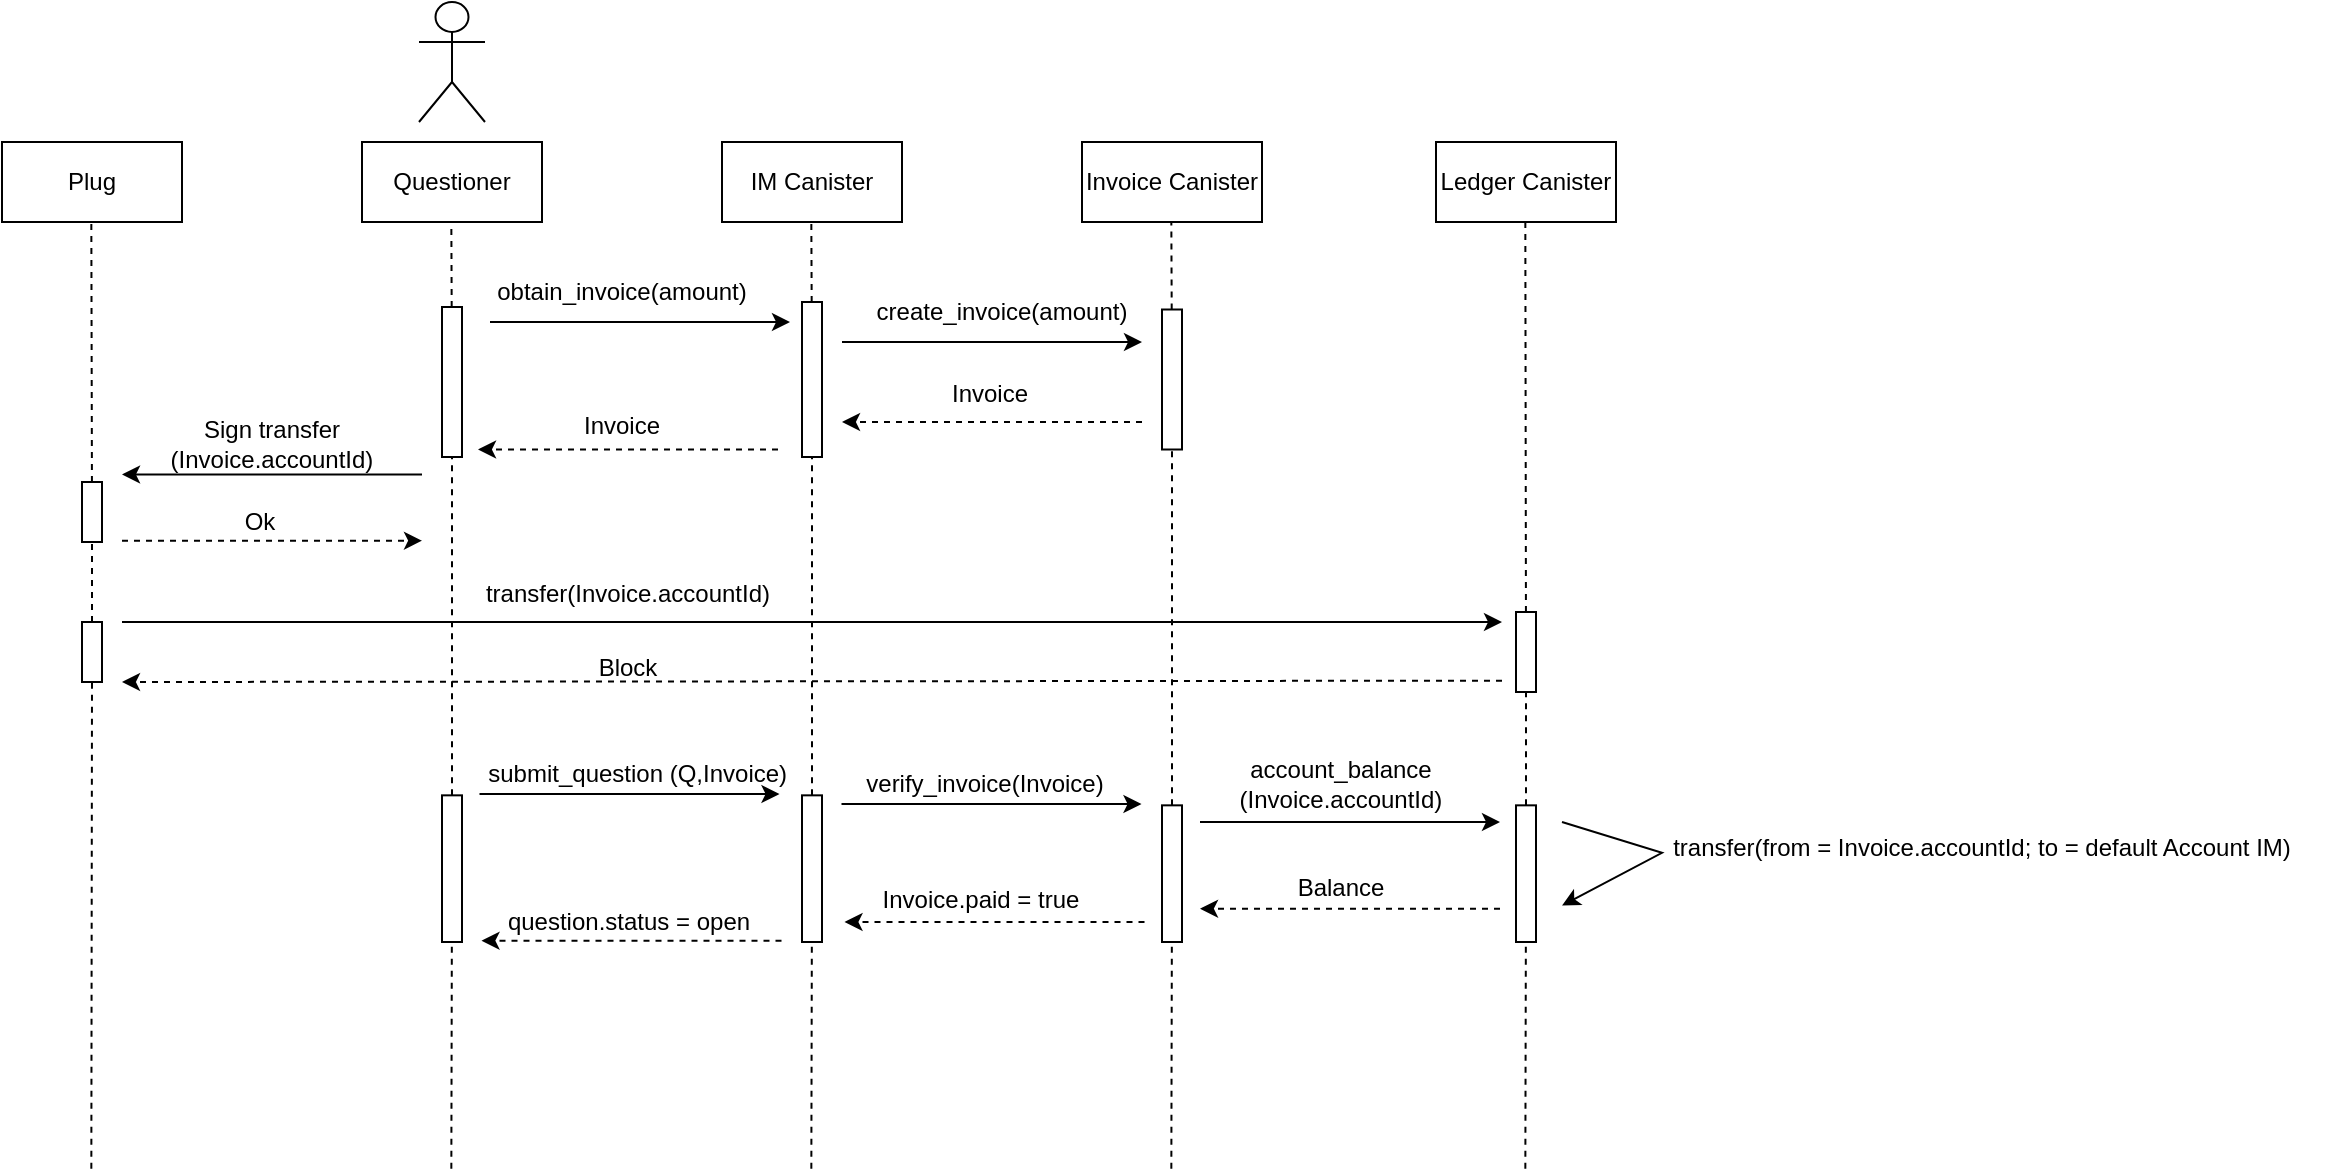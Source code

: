 <mxfile version="18.0.2" type="device"><diagram id="pZ7Kz3zQKbZ_ldMsP6Cn" name="Page-1"><mxGraphModel dx="1186" dy="513" grid="1" gridSize="10" guides="1" tooltips="1" connect="1" arrows="1" fold="1" page="1" pageScale="1" pageWidth="827" pageHeight="1169" math="0" shadow="0"><root><mxCell id="0"/><mxCell id="1" parent="0"/><mxCell id="-MuaFyWVwf4j4f7DqNL1-1" value="Questioner" style="rounded=0;whiteSpace=wrap;html=1;" parent="1" vertex="1"><mxGeometry x="200" y="270" width="90" height="40" as="geometry"/></mxCell><mxCell id="-MuaFyWVwf4j4f7DqNL1-2" value="IM Canister" style="rounded=0;whiteSpace=wrap;html=1;" parent="1" vertex="1"><mxGeometry x="380" y="270" width="90" height="40" as="geometry"/></mxCell><mxCell id="-MuaFyWVwf4j4f7DqNL1-3" value="Plug" style="rounded=0;whiteSpace=wrap;html=1;" parent="1" vertex="1"><mxGeometry x="20" y="270" width="90" height="40" as="geometry"/></mxCell><mxCell id="-MuaFyWVwf4j4f7DqNL1-4" value="Invoice Canister" style="rounded=0;whiteSpace=wrap;html=1;" parent="1" vertex="1"><mxGeometry x="560" y="270" width="90" height="40" as="geometry"/></mxCell><mxCell id="-MuaFyWVwf4j4f7DqNL1-5" value="Ledger Canister" style="rounded=0;whiteSpace=wrap;html=1;" parent="1" vertex="1"><mxGeometry x="737" y="270" width="90" height="40" as="geometry"/></mxCell><mxCell id="-MuaFyWVwf4j4f7DqNL1-11" value="" style="endArrow=none;dashed=1;html=1;rounded=0;startArrow=none;" parent="1" source="-MuaFyWVwf4j4f7DqNL1-40" edge="1"><mxGeometry width="50" height="50" relative="1" as="geometry"><mxPoint x="64.67" y="783.333" as="sourcePoint"/><mxPoint x="64.67" y="310" as="targetPoint"/></mxGeometry></mxCell><mxCell id="-MuaFyWVwf4j4f7DqNL1-12" value="" style="endArrow=none;dashed=1;html=1;rounded=0;startArrow=none;" parent="1" source="-MuaFyWVwf4j4f7DqNL1-21" edge="1"><mxGeometry width="50" height="50" relative="1" as="geometry"><mxPoint x="424.67" y="783.333" as="sourcePoint"/><mxPoint x="424.67" y="310" as="targetPoint"/></mxGeometry></mxCell><mxCell id="-MuaFyWVwf4j4f7DqNL1-13" value="" style="endArrow=none;dashed=1;html=1;rounded=0;startArrow=none;" parent="1" source="-MuaFyWVwf4j4f7DqNL1-36" edge="1"><mxGeometry width="50" height="50" relative="1" as="geometry"><mxPoint x="244.67" y="783.333" as="sourcePoint"/><mxPoint x="244.67" y="310" as="targetPoint"/></mxGeometry></mxCell><mxCell id="-MuaFyWVwf4j4f7DqNL1-14" value="" style="endArrow=none;dashed=1;html=1;rounded=0;startArrow=none;" parent="1" source="-MuaFyWVwf4j4f7DqNL1-25" edge="1"><mxGeometry width="50" height="50" relative="1" as="geometry"><mxPoint x="604.67" y="783.333" as="sourcePoint"/><mxPoint x="604.67" y="310" as="targetPoint"/></mxGeometry></mxCell><mxCell id="-MuaFyWVwf4j4f7DqNL1-15" value="" style="endArrow=none;dashed=1;html=1;rounded=0;startArrow=none;" parent="1" source="-MuaFyWVwf4j4f7DqNL1-29" edge="1"><mxGeometry width="50" height="50" relative="1" as="geometry"><mxPoint x="781.67" y="783.333" as="sourcePoint"/><mxPoint x="781.67" y="310" as="targetPoint"/></mxGeometry></mxCell><mxCell id="-MuaFyWVwf4j4f7DqNL1-18" value="&lt;font style=&quot;font-size: 12px;&quot;&gt;obtain_invoice(amount)&lt;/font&gt;" style="text;html=1;strokeColor=none;fillColor=none;align=center;verticalAlign=middle;whiteSpace=wrap;rounded=0;" parent="1" vertex="1"><mxGeometry x="310" y="340" width="40" height="10" as="geometry"/></mxCell><mxCell id="-MuaFyWVwf4j4f7DqNL1-21" value="" style="rounded=0;whiteSpace=wrap;html=1;fontSize=12;" parent="1" vertex="1"><mxGeometry x="420" y="350" width="10" height="77.5" as="geometry"/></mxCell><mxCell id="-MuaFyWVwf4j4f7DqNL1-22" value="" style="endArrow=none;dashed=1;html=1;rounded=0;startArrow=none;" parent="1" source="-MuaFyWVwf4j4f7DqNL1-72" target="-MuaFyWVwf4j4f7DqNL1-21" edge="1"><mxGeometry width="50" height="50" relative="1" as="geometry"><mxPoint x="424.67" y="783.333" as="sourcePoint"/><mxPoint x="424.67" y="310" as="targetPoint"/></mxGeometry></mxCell><mxCell id="-MuaFyWVwf4j4f7DqNL1-23" value="" style="endArrow=classic;html=1;rounded=0;" parent="1" edge="1"><mxGeometry width="50" height="50" relative="1" as="geometry"><mxPoint x="440" y="370" as="sourcePoint"/><mxPoint x="590" y="370" as="targetPoint"/></mxGeometry></mxCell><mxCell id="-MuaFyWVwf4j4f7DqNL1-24" value="" style="endArrow=classic;html=1;rounded=0;" parent="1" edge="1"><mxGeometry width="50" height="50" relative="1" as="geometry"><mxPoint x="264" y="360" as="sourcePoint"/><mxPoint x="414" y="360" as="targetPoint"/></mxGeometry></mxCell><mxCell id="-MuaFyWVwf4j4f7DqNL1-25" value="" style="rounded=0;whiteSpace=wrap;html=1;fontSize=12;" parent="1" vertex="1"><mxGeometry x="600" y="353.75" width="10" height="70" as="geometry"/></mxCell><mxCell id="-MuaFyWVwf4j4f7DqNL1-26" value="" style="endArrow=none;dashed=1;html=1;rounded=0;startArrow=none;" parent="1" source="-MuaFyWVwf4j4f7DqNL1-74" target="-MuaFyWVwf4j4f7DqNL1-25" edge="1"><mxGeometry width="50" height="50" relative="1" as="geometry"><mxPoint x="604.67" y="783.333" as="sourcePoint"/><mxPoint x="604.67" y="310" as="targetPoint"/></mxGeometry></mxCell><mxCell id="-MuaFyWVwf4j4f7DqNL1-27" value="&lt;font style=&quot;font-size: 12px;&quot;&gt;create_invoice(amount)&lt;/font&gt;" style="text;html=1;strokeColor=none;fillColor=none;align=center;verticalAlign=middle;whiteSpace=wrap;rounded=0;" parent="1" vertex="1"><mxGeometry x="500" y="350" width="40" height="10" as="geometry"/></mxCell><mxCell id="-MuaFyWVwf4j4f7DqNL1-29" value="" style="rounded=0;whiteSpace=wrap;html=1;fontSize=12;" parent="1" vertex="1"><mxGeometry x="777" y="505" width="10" height="40" as="geometry"/></mxCell><mxCell id="-MuaFyWVwf4j4f7DqNL1-30" value="" style="endArrow=none;dashed=1;html=1;rounded=0;startArrow=none;" parent="1" source="-MuaFyWVwf4j4f7DqNL1-77" target="-MuaFyWVwf4j4f7DqNL1-29" edge="1"><mxGeometry width="50" height="50" relative="1" as="geometry"><mxPoint x="781.67" y="783.333" as="sourcePoint"/><mxPoint x="781.67" y="310" as="targetPoint"/></mxGeometry></mxCell><mxCell id="-MuaFyWVwf4j4f7DqNL1-31" value="" style="endArrow=classic;html=1;rounded=0;dashed=1;" parent="1" edge="1"><mxGeometry width="50" height="50" relative="1" as="geometry"><mxPoint x="590" y="410" as="sourcePoint"/><mxPoint x="440" y="410" as="targetPoint"/></mxGeometry></mxCell><mxCell id="-MuaFyWVwf4j4f7DqNL1-32" value="&lt;font style=&quot;font-size: 12px;&quot;&gt;Invoice&lt;/font&gt;" style="text;html=1;strokeColor=none;fillColor=none;align=center;verticalAlign=middle;whiteSpace=wrap;rounded=0;" parent="1" vertex="1"><mxGeometry x="494" y="391" width="40" height="10" as="geometry"/></mxCell><mxCell id="-MuaFyWVwf4j4f7DqNL1-33" value="&lt;font style=&quot;font-size: 12px;&quot;&gt;Invoice&lt;/font&gt;" style="text;html=1;strokeColor=none;fillColor=none;align=center;verticalAlign=middle;whiteSpace=wrap;rounded=0;" parent="1" vertex="1"><mxGeometry x="310" y="407" width="40" height="10" as="geometry"/></mxCell><mxCell id="-MuaFyWVwf4j4f7DqNL1-34" value="" style="endArrow=classic;html=1;rounded=0;dashed=1;" parent="1" edge="1"><mxGeometry width="50" height="50" relative="1" as="geometry"><mxPoint x="408" y="423.75" as="sourcePoint"/><mxPoint x="258" y="423.75" as="targetPoint"/></mxGeometry></mxCell><mxCell id="-MuaFyWVwf4j4f7DqNL1-36" value="" style="rounded=0;whiteSpace=wrap;html=1;fontSize=12;" parent="1" vertex="1"><mxGeometry x="240" y="352.5" width="10" height="75" as="geometry"/></mxCell><mxCell id="-MuaFyWVwf4j4f7DqNL1-41" value="" style="endArrow=classic;html=1;rounded=0;" parent="1" edge="1"><mxGeometry width="50" height="50" relative="1" as="geometry"><mxPoint x="230" y="436.25" as="sourcePoint"/><mxPoint x="80" y="436.25" as="targetPoint"/></mxGeometry></mxCell><mxCell id="-MuaFyWVwf4j4f7DqNL1-40" value="" style="rounded=0;whiteSpace=wrap;html=1;fontSize=12;" parent="1" vertex="1"><mxGeometry x="60" y="440" width="10" height="30" as="geometry"/></mxCell><mxCell id="-MuaFyWVwf4j4f7DqNL1-43" value="" style="endArrow=none;dashed=1;html=1;rounded=0;startArrow=none;" parent="1" source="-MuaFyWVwf4j4f7DqNL1-57" target="-MuaFyWVwf4j4f7DqNL1-40" edge="1"><mxGeometry width="50" height="50" relative="1" as="geometry"><mxPoint x="64.67" y="783.333" as="sourcePoint"/><mxPoint x="64.67" y="310" as="targetPoint"/></mxGeometry></mxCell><mxCell id="-MuaFyWVwf4j4f7DqNL1-45" value="&lt;font style=&quot;font-size: 12px;&quot;&gt;Sign transfer (Invoice.accountId)&lt;/font&gt;" style="text;html=1;strokeColor=none;fillColor=none;align=center;verticalAlign=middle;whiteSpace=wrap;rounded=0;" parent="1" vertex="1"><mxGeometry x="95" y="415.5" width="120" height="10" as="geometry"/></mxCell><mxCell id="-MuaFyWVwf4j4f7DqNL1-47" value="" style="endArrow=classic;html=1;rounded=0;" parent="1" edge="1"><mxGeometry width="50" height="50" relative="1" as="geometry"><mxPoint x="80" y="510" as="sourcePoint"/><mxPoint x="770" y="510" as="targetPoint"/></mxGeometry></mxCell><mxCell id="-MuaFyWVwf4j4f7DqNL1-49" value="" style="endArrow=none;dashed=1;html=1;rounded=0;startArrow=none;" parent="1" source="-MuaFyWVwf4j4f7DqNL1-67" target="-MuaFyWVwf4j4f7DqNL1-36" edge="1"><mxGeometry width="50" height="50" relative="1" as="geometry"><mxPoint x="244.67" y="783.333" as="sourcePoint"/><mxPoint x="245" y="430" as="targetPoint"/></mxGeometry></mxCell><mxCell id="-MuaFyWVwf4j4f7DqNL1-54" value="" style="endArrow=classic;html=1;rounded=0;dashed=1;" parent="1" edge="1"><mxGeometry width="50" height="50" relative="1" as="geometry"><mxPoint x="770" y="539.33" as="sourcePoint"/><mxPoint x="80" y="540" as="targetPoint"/></mxGeometry></mxCell><mxCell id="-MuaFyWVwf4j4f7DqNL1-55" value="" style="endArrow=classic;html=1;rounded=0;dashed=1;" parent="1" edge="1"><mxGeometry width="50" height="50" relative="1" as="geometry"><mxPoint x="80" y="469.33" as="sourcePoint"/><mxPoint x="230" y="469.33" as="targetPoint"/></mxGeometry></mxCell><mxCell id="-MuaFyWVwf4j4f7DqNL1-56" value="&lt;font style=&quot;font-size: 12px;&quot;&gt;Ok&lt;/font&gt;" style="text;html=1;strokeColor=none;fillColor=none;align=center;verticalAlign=middle;whiteSpace=wrap;rounded=0;" parent="1" vertex="1"><mxGeometry x="89" y="454" width="120" height="12" as="geometry"/></mxCell><mxCell id="-MuaFyWVwf4j4f7DqNL1-57" value="" style="rounded=0;whiteSpace=wrap;html=1;fontSize=12;" parent="1" vertex="1"><mxGeometry x="60" y="510" width="10" height="30" as="geometry"/></mxCell><mxCell id="-MuaFyWVwf4j4f7DqNL1-59" value="&lt;font style=&quot;font-size: 12px;&quot;&gt;transfer(Invoice.accountId)&lt;/font&gt;" style="text;html=1;strokeColor=none;fillColor=none;align=center;verticalAlign=middle;whiteSpace=wrap;rounded=0;" parent="1" vertex="1"><mxGeometry x="255" y="488" width="156" height="15" as="geometry"/></mxCell><mxCell id="-MuaFyWVwf4j4f7DqNL1-62" value="&lt;font style=&quot;font-size: 12px;&quot;&gt;Block&lt;/font&gt;" style="text;html=1;strokeColor=none;fillColor=none;align=center;verticalAlign=middle;whiteSpace=wrap;rounded=0;" parent="1" vertex="1"><mxGeometry x="255" y="525" width="156" height="15" as="geometry"/></mxCell><mxCell id="-MuaFyWVwf4j4f7DqNL1-64" value="" style="endArrow=none;dashed=1;html=1;rounded=0;entryX=0.5;entryY=1;entryDx=0;entryDy=0;" parent="1" target="-MuaFyWVwf4j4f7DqNL1-57" edge="1"><mxGeometry width="50" height="50" relative="1" as="geometry"><mxPoint x="64.67" y="783.333" as="sourcePoint"/><mxPoint x="65" y="590" as="targetPoint"/></mxGeometry></mxCell><mxCell id="-MuaFyWVwf4j4f7DqNL1-65" value="" style="endArrow=classic;html=1;rounded=0;" parent="1" edge="1"><mxGeometry width="50" height="50" relative="1" as="geometry"><mxPoint x="258.75" y="596" as="sourcePoint"/><mxPoint x="408.75" y="596" as="targetPoint"/></mxGeometry></mxCell><mxCell id="-MuaFyWVwf4j4f7DqNL1-67" value="" style="rounded=0;whiteSpace=wrap;html=1;fontSize=12;" parent="1" vertex="1"><mxGeometry x="240" y="596.67" width="10" height="73.33" as="geometry"/></mxCell><mxCell id="-MuaFyWVwf4j4f7DqNL1-68" value="" style="endArrow=none;dashed=1;html=1;rounded=0;" parent="1" target="-MuaFyWVwf4j4f7DqNL1-67" edge="1"><mxGeometry width="50" height="50" relative="1" as="geometry"><mxPoint x="244.67" y="783.333" as="sourcePoint"/><mxPoint x="244.969" y="427.5" as="targetPoint"/></mxGeometry></mxCell><mxCell id="-MuaFyWVwf4j4f7DqNL1-69" value="&lt;font style=&quot;font-size: 12px;&quot;&gt;submit_question (Q,Invoice)&amp;nbsp;&lt;/font&gt;" style="text;html=1;strokeColor=none;fillColor=none;align=center;verticalAlign=middle;whiteSpace=wrap;rounded=0;" parent="1" vertex="1"><mxGeometry x="259.75" y="580" width="159" height="11" as="geometry"/></mxCell><mxCell id="-MuaFyWVwf4j4f7DqNL1-70" value="" style="endArrow=classic;html=1;rounded=0;" parent="1" edge="1"><mxGeometry width="50" height="50" relative="1" as="geometry"><mxPoint x="439.75" y="601" as="sourcePoint"/><mxPoint x="589.75" y="601" as="targetPoint"/></mxGeometry></mxCell><mxCell id="-MuaFyWVwf4j4f7DqNL1-72" value="" style="rounded=0;whiteSpace=wrap;html=1;fontSize=12;" parent="1" vertex="1"><mxGeometry x="420" y="596.67" width="10" height="73.33" as="geometry"/></mxCell><mxCell id="-MuaFyWVwf4j4f7DqNL1-73" value="" style="endArrow=none;dashed=1;html=1;rounded=0;" parent="1" target="-MuaFyWVwf4j4f7DqNL1-72" edge="1"><mxGeometry width="50" height="50" relative="1" as="geometry"><mxPoint x="424.67" y="783.333" as="sourcePoint"/><mxPoint x="424.968" y="427.5" as="targetPoint"/></mxGeometry></mxCell><mxCell id="-MuaFyWVwf4j4f7DqNL1-74" value="" style="rounded=0;whiteSpace=wrap;html=1;fontSize=12;" parent="1" vertex="1"><mxGeometry x="600" y="601.67" width="10" height="68.33" as="geometry"/></mxCell><mxCell id="-MuaFyWVwf4j4f7DqNL1-76" value="" style="endArrow=none;dashed=1;html=1;rounded=0;" parent="1" target="-MuaFyWVwf4j4f7DqNL1-74" edge="1"><mxGeometry width="50" height="50" relative="1" as="geometry"><mxPoint x="604.67" y="783.333" as="sourcePoint"/><mxPoint x="604.971" y="423.75" as="targetPoint"/></mxGeometry></mxCell><mxCell id="-MuaFyWVwf4j4f7DqNL1-77" value="" style="rounded=0;whiteSpace=wrap;html=1;fontSize=12;" parent="1" vertex="1"><mxGeometry x="777" y="601.67" width="10" height="68.33" as="geometry"/></mxCell><mxCell id="-MuaFyWVwf4j4f7DqNL1-78" value="" style="endArrow=none;dashed=1;html=1;rounded=0;" parent="1" target="-MuaFyWVwf4j4f7DqNL1-77" edge="1"><mxGeometry width="50" height="50" relative="1" as="geometry"><mxPoint x="781.67" y="783.333" as="sourcePoint"/><mxPoint x="781.974" y="545" as="targetPoint"/></mxGeometry></mxCell><mxCell id="-MuaFyWVwf4j4f7DqNL1-79" value="&lt;font style=&quot;font-size: 12px;&quot;&gt;verify_invoice(Invoice)&lt;/font&gt;" style="text;html=1;strokeColor=none;fillColor=none;align=center;verticalAlign=middle;whiteSpace=wrap;rounded=0;" parent="1" vertex="1"><mxGeometry x="432.25" y="585" width="159" height="11" as="geometry"/></mxCell><mxCell id="-MuaFyWVwf4j4f7DqNL1-80" value="" style="endArrow=classic;html=1;rounded=0;dashed=1;" parent="1" edge="1"><mxGeometry width="50" height="50" relative="1" as="geometry"><mxPoint x="769" y="653.33" as="sourcePoint"/><mxPoint x="619" y="653.33" as="targetPoint"/></mxGeometry></mxCell><mxCell id="-MuaFyWVwf4j4f7DqNL1-81" value="&lt;font style=&quot;font-size: 12px;&quot;&gt;account_balance&lt;br&gt;(Invoice.accountId)&lt;/font&gt;" style="text;html=1;strokeColor=none;fillColor=none;align=center;verticalAlign=middle;whiteSpace=wrap;rounded=0;" parent="1" vertex="1"><mxGeometry x="610" y="585.67" width="159" height="11" as="geometry"/></mxCell><mxCell id="-MuaFyWVwf4j4f7DqNL1-82" value="" style="endArrow=classic;html=1;rounded=0;" parent="1" edge="1"><mxGeometry width="50" height="50" relative="1" as="geometry"><mxPoint x="619" y="610" as="sourcePoint"/><mxPoint x="769" y="610" as="targetPoint"/></mxGeometry></mxCell><mxCell id="-MuaFyWVwf4j4f7DqNL1-84" value="&lt;font style=&quot;font-size: 12px;&quot;&gt;Balance&lt;/font&gt;" style="text;html=1;strokeColor=none;fillColor=none;align=center;verticalAlign=middle;whiteSpace=wrap;rounded=0;" parent="1" vertex="1"><mxGeometry x="610" y="637.67" width="159" height="11" as="geometry"/></mxCell><mxCell id="-MuaFyWVwf4j4f7DqNL1-85" value="" style="endArrow=classic;html=1;rounded=0;dashed=1;" parent="1" edge="1"><mxGeometry width="50" height="50" relative="1" as="geometry"><mxPoint x="591.25" y="660.0" as="sourcePoint"/><mxPoint x="441.25" y="660.0" as="targetPoint"/></mxGeometry></mxCell><mxCell id="-MuaFyWVwf4j4f7DqNL1-86" value="&lt;font style=&quot;font-size: 12px;&quot;&gt;Invoice.paid = true&lt;/font&gt;" style="text;html=1;strokeColor=none;fillColor=none;align=center;verticalAlign=middle;whiteSpace=wrap;rounded=0;" parent="1" vertex="1"><mxGeometry x="430" y="643.67" width="159" height="11" as="geometry"/></mxCell><mxCell id="-MuaFyWVwf4j4f7DqNL1-87" value="" style="endArrow=classic;html=1;rounded=0;dashed=1;" parent="1" edge="1"><mxGeometry width="50" height="50" relative="1" as="geometry"><mxPoint x="409.75" y="669.33" as="sourcePoint"/><mxPoint x="259.75" y="669.33" as="targetPoint"/></mxGeometry></mxCell><mxCell id="-MuaFyWVwf4j4f7DqNL1-88" value="&lt;font style=&quot;font-size: 12px;&quot;&gt;question.status = open&lt;/font&gt;" style="text;html=1;strokeColor=none;fillColor=none;align=center;verticalAlign=middle;whiteSpace=wrap;rounded=0;" parent="1" vertex="1"><mxGeometry x="253.5" y="654.67" width="159" height="11" as="geometry"/></mxCell><mxCell id="-MuaFyWVwf4j4f7DqNL1-92" value="" style="shape=umlActor;verticalLabelPosition=bottom;verticalAlign=top;html=1;outlineConnect=0;fontSize=12;" parent="1" vertex="1"><mxGeometry x="228.5" y="200" width="33" height="60" as="geometry"/></mxCell><mxCell id="-MuaFyWVwf4j4f7DqNL1-98" value="" style="endArrow=classic;html=1;rounded=0;fontSize=12;" parent="1" edge="1"><mxGeometry width="50" height="50" relative="1" as="geometry"><mxPoint x="800" y="610" as="sourcePoint"/><mxPoint x="800" y="651.79" as="targetPoint"/><Array as="points"><mxPoint x="850" y="625.38"/></Array></mxGeometry></mxCell><mxCell id="-MuaFyWVwf4j4f7DqNL1-100" value="&lt;font style=&quot;font-size: 12px;&quot;&gt;transfer(from = Invoice.accountId; to = default Account IM)&lt;/font&gt;" style="text;html=1;strokeColor=none;fillColor=none;align=center;verticalAlign=middle;whiteSpace=wrap;rounded=0;" parent="1" vertex="1"><mxGeometry x="830" y="617" width="360" height="11" as="geometry"/></mxCell></root></mxGraphModel></diagram></mxfile>